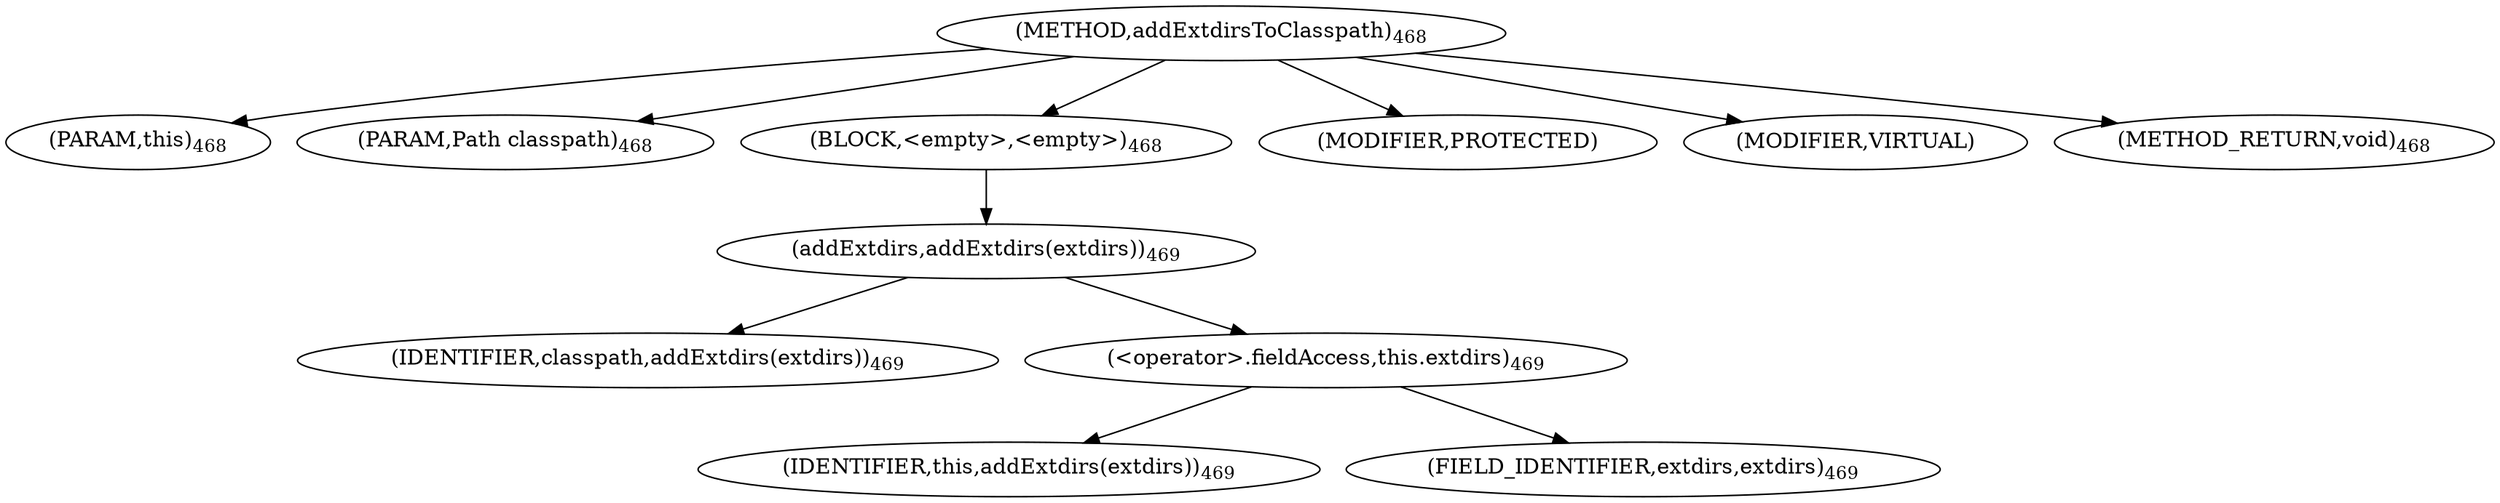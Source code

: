 digraph "addExtdirsToClasspath" {  
"1122" [label = <(METHOD,addExtdirsToClasspath)<SUB>468</SUB>> ]
"1123" [label = <(PARAM,this)<SUB>468</SUB>> ]
"1124" [label = <(PARAM,Path classpath)<SUB>468</SUB>> ]
"1125" [label = <(BLOCK,&lt;empty&gt;,&lt;empty&gt;)<SUB>468</SUB>> ]
"1126" [label = <(addExtdirs,addExtdirs(extdirs))<SUB>469</SUB>> ]
"1127" [label = <(IDENTIFIER,classpath,addExtdirs(extdirs))<SUB>469</SUB>> ]
"1128" [label = <(&lt;operator&gt;.fieldAccess,this.extdirs)<SUB>469</SUB>> ]
"1129" [label = <(IDENTIFIER,this,addExtdirs(extdirs))<SUB>469</SUB>> ]
"1130" [label = <(FIELD_IDENTIFIER,extdirs,extdirs)<SUB>469</SUB>> ]
"1131" [label = <(MODIFIER,PROTECTED)> ]
"1132" [label = <(MODIFIER,VIRTUAL)> ]
"1133" [label = <(METHOD_RETURN,void)<SUB>468</SUB>> ]
  "1122" -> "1123" 
  "1122" -> "1124" 
  "1122" -> "1125" 
  "1122" -> "1131" 
  "1122" -> "1132" 
  "1122" -> "1133" 
  "1125" -> "1126" 
  "1126" -> "1127" 
  "1126" -> "1128" 
  "1128" -> "1129" 
  "1128" -> "1130" 
}
